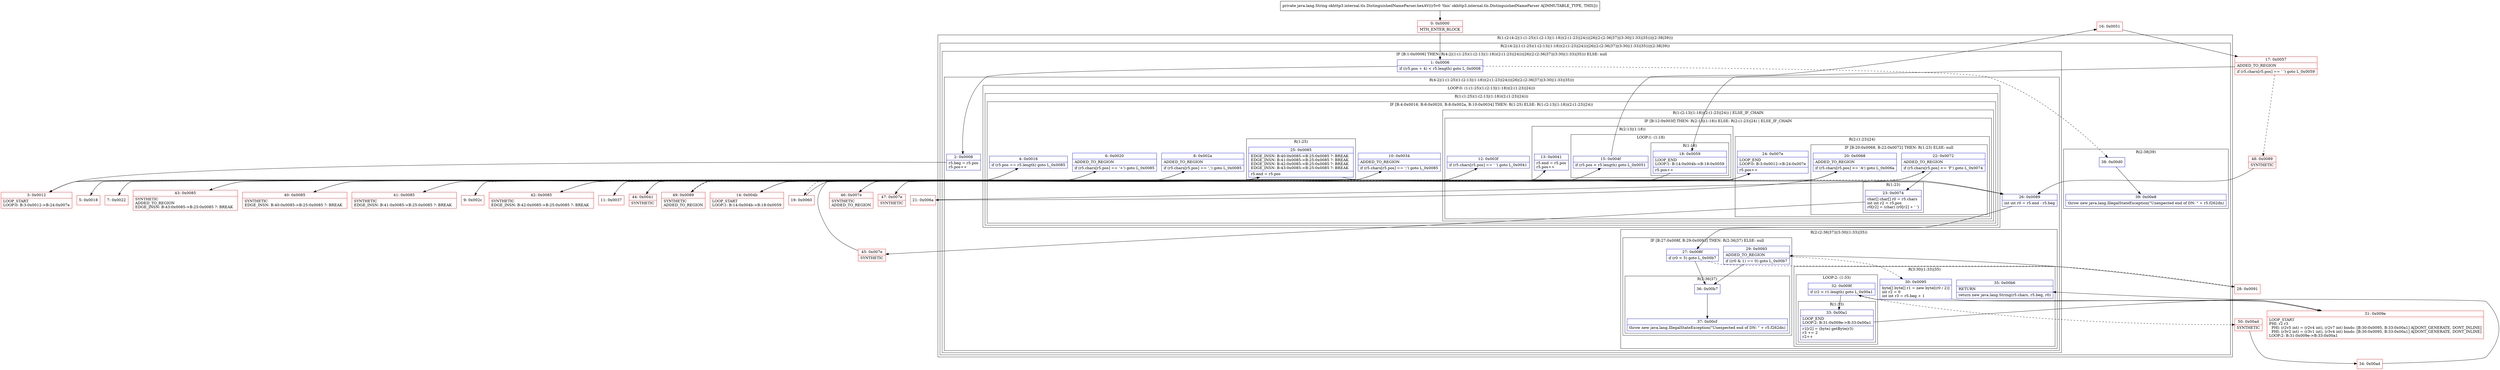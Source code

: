 digraph "CFG forokhttp3.internal.tls.DistinguishedNameParser.hexAV()Ljava\/lang\/String;" {
subgraph cluster_Region_34210959 {
label = "R(1:(2:(4:2|(1:(1:25)(1:(2:13|(1:18))(2:(1:23)|24)))|26|(2:(2:36|37)|(3:30|(1:33)|35)))|(2:38|39)))";
node [shape=record,color=blue];
subgraph cluster_Region_201980784 {
label = "R(2:(4:2|(1:(1:25)(1:(2:13|(1:18))(2:(1:23)|24)))|26|(2:(2:36|37)|(3:30|(1:33)|35)))|(2:38|39))";
node [shape=record,color=blue];
subgraph cluster_IfRegion_1285820047 {
label = "IF [B:1:0x0006] THEN: R(4:2|(1:(1:25)(1:(2:13|(1:18))(2:(1:23)|24)))|26|(2:(2:36|37)|(3:30|(1:33)|35))) ELSE: null";
node [shape=record,color=blue];
Node_1 [shape=record,label="{1\:\ 0x0006|if ((r5.pos + 4) \< r5.length) goto L_0x0008\l}"];
subgraph cluster_Region_925454529 {
label = "R(4:2|(1:(1:25)(1:(2:13|(1:18))(2:(1:23)|24)))|26|(2:(2:36|37)|(3:30|(1:33)|35)))";
node [shape=record,color=blue];
Node_2 [shape=record,label="{2\:\ 0x0008|r5.beg = r5.pos\lr5.pos++\l}"];
subgraph cluster_LoopRegion_1099702540 {
label = "LOOP:0: (1:(1:25)(1:(2:13|(1:18))(2:(1:23)|24)))";
node [shape=record,color=blue];
subgraph cluster_Region_334527438 {
label = "R(1:(1:25)(1:(2:13|(1:18))(2:(1:23)|24)))";
node [shape=record,color=blue];
subgraph cluster_IfRegion_1356976315 {
label = "IF [B:4:0x0016, B:6:0x0020, B:8:0x002a, B:10:0x0034] THEN: R(1:25) ELSE: R(1:(2:13|(1:18))(2:(1:23)|24))";
node [shape=record,color=blue];
Node_4 [shape=record,label="{4\:\ 0x0016|if (r5.pos == r5.length) goto L_0x0085\l}"];
Node_6 [shape=record,label="{6\:\ 0x0020|ADDED_TO_REGION\l|if (r5.chars[r5.pos] == '+') goto L_0x0085\l}"];
Node_8 [shape=record,label="{8\:\ 0x002a|ADDED_TO_REGION\l|if (r5.chars[r5.pos] == ',') goto L_0x0085\l}"];
Node_10 [shape=record,label="{10\:\ 0x0034|ADDED_TO_REGION\l|if (r5.chars[r5.pos] == ';') goto L_0x0085\l}"];
subgraph cluster_Region_1012755550 {
label = "R(1:25)";
node [shape=record,color=blue];
Node_25 [shape=record,label="{25\:\ 0x0085|EDGE_INSN: B:40:0x0085\-\>B:25:0x0085 ?: BREAK  \lEDGE_INSN: B:41:0x0085\-\>B:25:0x0085 ?: BREAK  \lEDGE_INSN: B:42:0x0085\-\>B:25:0x0085 ?: BREAK  \lEDGE_INSN: B:43:0x0085\-\>B:25:0x0085 ?: BREAK  \l|r5.end = r5.pos\l}"];
}
subgraph cluster_Region_486129304 {
label = "R(1:(2:13|(1:18))(2:(1:23)|24)) | ELSE_IF_CHAIN\l";
node [shape=record,color=blue];
subgraph cluster_IfRegion_206014658 {
label = "IF [B:12:0x003f] THEN: R(2:13|(1:18)) ELSE: R(2:(1:23)|24) | ELSE_IF_CHAIN\l";
node [shape=record,color=blue];
Node_12 [shape=record,label="{12\:\ 0x003f|if (r5.chars[r5.pos] == ' ') goto L_0x0041\l}"];
subgraph cluster_Region_1392371193 {
label = "R(2:13|(1:18))";
node [shape=record,color=blue];
Node_13 [shape=record,label="{13\:\ 0x0041|r5.end = r5.pos\lr5.pos++\l}"];
subgraph cluster_LoopRegion_93674596 {
label = "LOOP:1: (1:18)";
node [shape=record,color=blue];
Node_15 [shape=record,label="{15\:\ 0x004f|if (r5.pos \< r5.length) goto L_0x0051\l}"];
subgraph cluster_Region_1422475056 {
label = "R(1:18)";
node [shape=record,color=blue];
Node_18 [shape=record,label="{18\:\ 0x0059|LOOP_END\lLOOP:1: B:14:0x004b\-\>B:18:0x0059\l|r5.pos++\l}"];
}
}
}
subgraph cluster_Region_1694022899 {
label = "R(2:(1:23)|24)";
node [shape=record,color=blue];
subgraph cluster_IfRegion_1494704056 {
label = "IF [B:20:0x0068, B:22:0x0072] THEN: R(1:23) ELSE: null";
node [shape=record,color=blue];
Node_20 [shape=record,label="{20\:\ 0x0068|ADDED_TO_REGION\l|if (r5.chars[r5.pos] \>= 'A') goto L_0x006a\l}"];
Node_22 [shape=record,label="{22\:\ 0x0072|ADDED_TO_REGION\l|if (r5.chars[r5.pos] \<= 'F') goto L_0x0074\l}"];
subgraph cluster_Region_1841994513 {
label = "R(1:23)";
node [shape=record,color=blue];
Node_23 [shape=record,label="{23\:\ 0x0074|char[] char[] r0 = r5.chars\lint int r2 = r5.pos\lr0[r2] = (char) (r0[r2] + ' ')\l}"];
}
}
Node_24 [shape=record,label="{24\:\ 0x007e|LOOP_END\lLOOP:0: B:3:0x0012\-\>B:24:0x007e\l|r5.pos++\l}"];
}
}
}
}
}
}
Node_26 [shape=record,label="{26\:\ 0x0089|int int r0 = r5.end \- r5.beg\l}"];
subgraph cluster_Region_1984843394 {
label = "R(2:(2:36|37)|(3:30|(1:33)|35))";
node [shape=record,color=blue];
subgraph cluster_IfRegion_1722808674 {
label = "IF [B:27:0x008f, B:29:0x0093] THEN: R(2:36|37) ELSE: null";
node [shape=record,color=blue];
Node_27 [shape=record,label="{27\:\ 0x008f|if (r0 \< 5) goto L_0x00b7\l}"];
Node_29 [shape=record,label="{29\:\ 0x0093|ADDED_TO_REGION\l|if ((r0 & 1) == 0) goto L_0x00b7\l}"];
subgraph cluster_Region_1810096068 {
label = "R(2:36|37)";
node [shape=record,color=blue];
Node_36 [shape=record,label="{36\:\ 0x00b7}"];
Node_37 [shape=record,label="{37\:\ 0x00cf|throw new java.lang.IllegalStateException(\"Unexpected end of DN: \" + r5.f262dn)\l}"];
}
}
subgraph cluster_Region_476311837 {
label = "R(3:30|(1:33)|35)";
node [shape=record,color=blue];
Node_30 [shape=record,label="{30\:\ 0x0095|byte[] byte[] r1 = new byte[(r0 \/ 2)]\lint r2 = 0\lint int r3 = r5.beg + 1\l}"];
subgraph cluster_LoopRegion_157675193 {
label = "LOOP:2: (1:33)";
node [shape=record,color=blue];
Node_32 [shape=record,label="{32\:\ 0x009f|if (r2 \< r1.length) goto L_0x00a1\l}"];
subgraph cluster_Region_1958152204 {
label = "R(1:33)";
node [shape=record,color=blue];
Node_33 [shape=record,label="{33\:\ 0x00a1|LOOP_END\lLOOP:2: B:31:0x009e\-\>B:33:0x00a1\l|r1[r2] = (byte) getByte(r3)\lr3 += 2\lr2++\l}"];
}
}
Node_35 [shape=record,label="{35\:\ 0x00b6|RETURN\l|return new java.lang.String(r5.chars, r5.beg, r0)\l}"];
}
}
}
}
subgraph cluster_Region_1256057199 {
label = "R(2:38|39)";
node [shape=record,color=blue];
Node_38 [shape=record,label="{38\:\ 0x00d0}"];
Node_39 [shape=record,label="{39\:\ 0x00e8|throw new java.lang.IllegalStateException(\"Unexpected end of DN: \" + r5.f262dn)\l}"];
}
}
}
Node_0 [shape=record,color=red,label="{0\:\ 0x0000|MTH_ENTER_BLOCK\l}"];
Node_3 [shape=record,color=red,label="{3\:\ 0x0012|LOOP_START\lLOOP:0: B:3:0x0012\-\>B:24:0x007e\l}"];
Node_5 [shape=record,color=red,label="{5\:\ 0x0018}"];
Node_7 [shape=record,color=red,label="{7\:\ 0x0022}"];
Node_9 [shape=record,color=red,label="{9\:\ 0x002c}"];
Node_11 [shape=record,color=red,label="{11\:\ 0x0037}"];
Node_14 [shape=record,color=red,label="{14\:\ 0x004b|LOOP_START\lLOOP:1: B:14:0x004b\-\>B:18:0x0059\l}"];
Node_16 [shape=record,color=red,label="{16\:\ 0x0051}"];
Node_17 [shape=record,color=red,label="{17\:\ 0x0057|ADDED_TO_REGION\l|if (r5.chars[r5.pos] == ' ') goto L_0x0059\l}"];
Node_19 [shape=record,color=red,label="{19\:\ 0x0060}"];
Node_21 [shape=record,color=red,label="{21\:\ 0x006a}"];
Node_28 [shape=record,color=red,label="{28\:\ 0x0091}"];
Node_31 [shape=record,color=red,label="{31\:\ 0x009e|LOOP_START\lPHI: r2 r3 \l  PHI: (r2v5 int) = (r2v4 int), (r2v7 int) binds: [B:30:0x0095, B:33:0x00a1] A[DONT_GENERATE, DONT_INLINE]\l  PHI: (r3v2 int) = (r3v1 int), (r3v4 int) binds: [B:30:0x0095, B:33:0x00a1] A[DONT_GENERATE, DONT_INLINE]\lLOOP:2: B:31:0x009e\-\>B:33:0x00a1\l}"];
Node_34 [shape=record,color=red,label="{34\:\ 0x00ad}"];
Node_40 [shape=record,color=red,label="{40\:\ 0x0085|SYNTHETIC\lEDGE_INSN: B:40:0x0085\-\>B:25:0x0085 ?: BREAK  \l}"];
Node_41 [shape=record,color=red,label="{41\:\ 0x0085|SYNTHETIC\lEDGE_INSN: B:41:0x0085\-\>B:25:0x0085 ?: BREAK  \l}"];
Node_42 [shape=record,color=red,label="{42\:\ 0x0085|SYNTHETIC\lEDGE_INSN: B:42:0x0085\-\>B:25:0x0085 ?: BREAK  \l}"];
Node_43 [shape=record,color=red,label="{43\:\ 0x0085|SYNTHETIC\lADDED_TO_REGION\lEDGE_INSN: B:43:0x0085\-\>B:25:0x0085 ?: BREAK  \l}"];
Node_44 [shape=record,color=red,label="{44\:\ 0x0041|SYNTHETIC\l}"];
Node_45 [shape=record,color=red,label="{45\:\ 0x007e|SYNTHETIC\l}"];
Node_46 [shape=record,color=red,label="{46\:\ 0x007e|SYNTHETIC\lADDED_TO_REGION\l}"];
Node_47 [shape=record,color=red,label="{47\:\ 0x007e|SYNTHETIC\l}"];
Node_48 [shape=record,color=red,label="{48\:\ 0x0089|SYNTHETIC\l}"];
Node_49 [shape=record,color=red,label="{49\:\ 0x0089|SYNTHETIC\lADDED_TO_REGION\l}"];
Node_50 [shape=record,color=red,label="{50\:\ 0x00ad|SYNTHETIC\l}"];
MethodNode[shape=record,label="{private java.lang.String okhttp3.internal.tls.DistinguishedNameParser.hexAV((r5v0 'this' okhttp3.internal.tls.DistinguishedNameParser A[IMMUTABLE_TYPE, THIS])) }"];
MethodNode -> Node_0;
Node_1 -> Node_2;
Node_1 -> Node_38[style=dashed];
Node_2 -> Node_3;
Node_4 -> Node_5[style=dashed];
Node_4 -> Node_43;
Node_6 -> Node_7[style=dashed];
Node_6 -> Node_40;
Node_8 -> Node_9[style=dashed];
Node_8 -> Node_41;
Node_10 -> Node_11[style=dashed];
Node_10 -> Node_42;
Node_25 -> Node_26;
Node_12 -> Node_19[style=dashed];
Node_12 -> Node_44;
Node_13 -> Node_14;
Node_15 -> Node_16;
Node_15 -> Node_49[style=dashed];
Node_18 -> Node_14;
Node_20 -> Node_21;
Node_20 -> Node_46[style=dashed];
Node_22 -> Node_23;
Node_22 -> Node_47[style=dashed];
Node_23 -> Node_45;
Node_24 -> Node_3;
Node_26 -> Node_27;
Node_27 -> Node_28[style=dashed];
Node_27 -> Node_36;
Node_29 -> Node_30[style=dashed];
Node_29 -> Node_36;
Node_36 -> Node_37;
Node_30 -> Node_31;
Node_32 -> Node_33;
Node_32 -> Node_50[style=dashed];
Node_33 -> Node_31;
Node_38 -> Node_39;
Node_0 -> Node_1;
Node_3 -> Node_4;
Node_5 -> Node_6;
Node_7 -> Node_8;
Node_9 -> Node_10;
Node_11 -> Node_12;
Node_14 -> Node_15;
Node_16 -> Node_17;
Node_17 -> Node_18;
Node_17 -> Node_48[style=dashed];
Node_19 -> Node_20;
Node_21 -> Node_22;
Node_28 -> Node_29;
Node_31 -> Node_32;
Node_34 -> Node_35;
Node_40 -> Node_25;
Node_41 -> Node_25;
Node_42 -> Node_25;
Node_43 -> Node_25;
Node_44 -> Node_13;
Node_45 -> Node_24;
Node_46 -> Node_24;
Node_47 -> Node_24;
Node_48 -> Node_26;
Node_49 -> Node_26;
Node_50 -> Node_34;
}

